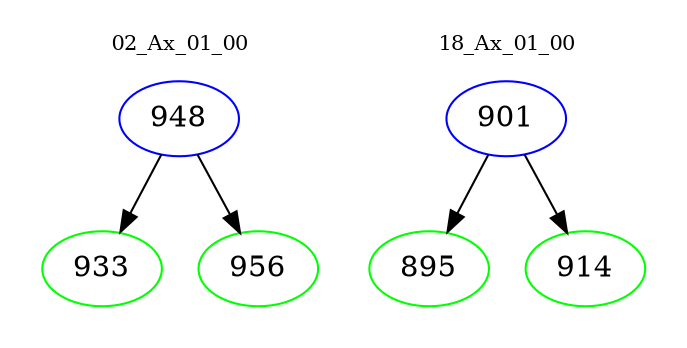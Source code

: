 digraph{
subgraph cluster_0 {
color = white
label = "02_Ax_01_00";
fontsize=10;
T0_948 [label="948", color="blue"]
T0_948 -> T0_933 [color="black"]
T0_933 [label="933", color="green"]
T0_948 -> T0_956 [color="black"]
T0_956 [label="956", color="green"]
}
subgraph cluster_1 {
color = white
label = "18_Ax_01_00";
fontsize=10;
T1_901 [label="901", color="blue"]
T1_901 -> T1_895 [color="black"]
T1_895 [label="895", color="green"]
T1_901 -> T1_914 [color="black"]
T1_914 [label="914", color="green"]
}
}
